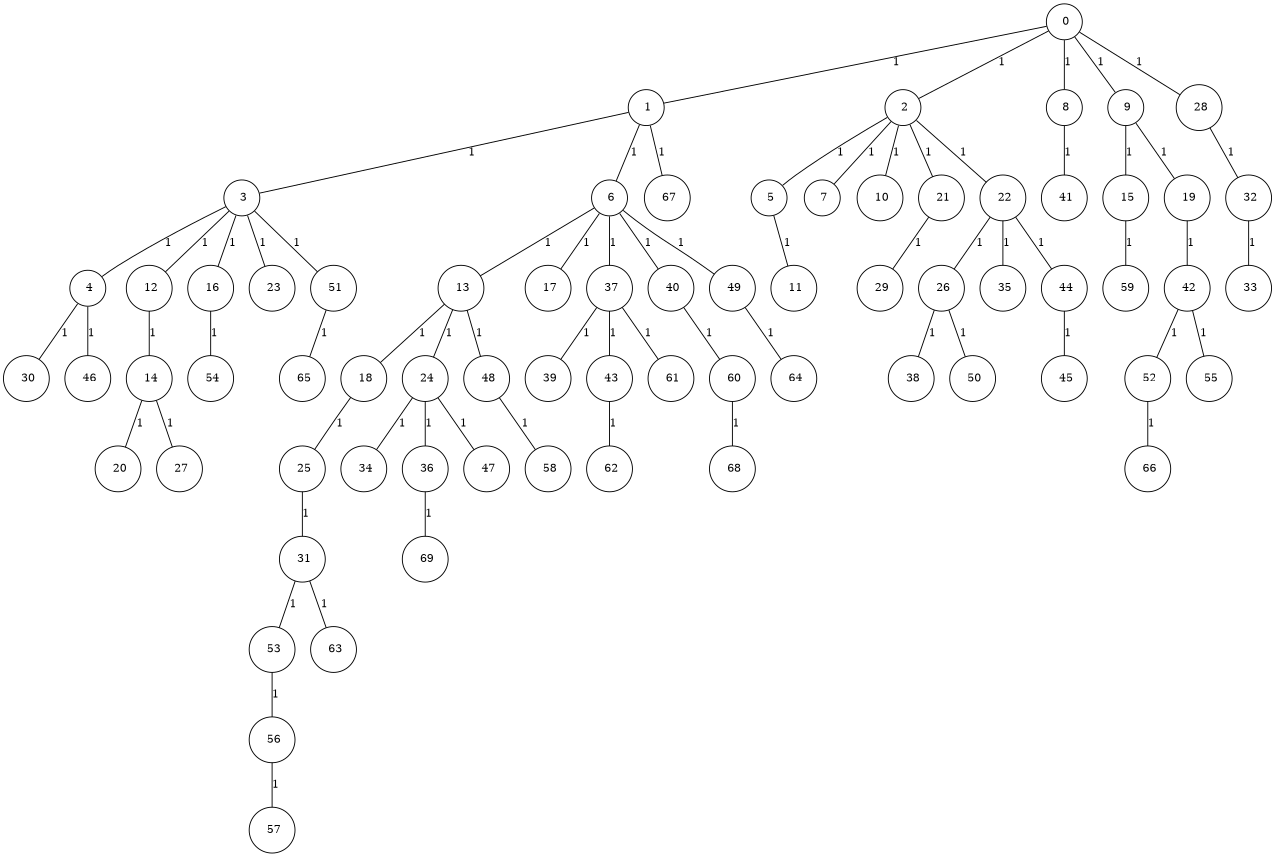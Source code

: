 graph G {
size="8.5,11;"
ratio = "expand;"
fixedsize="true;"
overlap="scale;"
node[shape=circle,width=.12,hight=.12,fontsize=12]
edge[fontsize=12]

0[label=" 0" color=black, pos="2.4605354,2.7442068!"];
1[label=" 1" color=black, pos="1.5300434,1.6843095!"];
2[label=" 2" color=black, pos="0.70392065,1.6369585!"];
3[label=" 3" color=black, pos="2.0745054,2.8718508!"];
4[label=" 4" color=black, pos="0.028654784,0.51192876!"];
5[label=" 5" color=black, pos="2.8045098,2.9536825!"];
6[label=" 6" color=black, pos="1.7447322,0.74316293!"];
7[label=" 7" color=black, pos="2.092576,1.4821074!"];
8[label=" 8" color=black, pos="2.3292851,0.31160237!"];
9[label=" 9" color=black, pos="0.29137773,2.1132737!"];
10[label=" 10" color=black, pos="1.9036619,2.0521674!"];
11[label=" 11" color=black, pos="0.80669306,1.4678232!"];
12[label=" 12" color=black, pos="0.27373112,0.9378264!"];
13[label=" 13" color=black, pos="0.41892462,1.1671044!"];
14[label=" 14" color=black, pos="1.4297136,0.8004396!"];
15[label=" 15" color=black, pos="0.34349713,0.075401085!"];
16[label=" 16" color=black, pos="0.50886125,0.53211085!"];
17[label=" 17" color=black, pos="1.3829153,1.7955374!"];
18[label=" 18" color=black, pos="1.3956169,2.2647446!"];
19[label=" 19" color=black, pos="0.77172296,1.0376578!"];
20[label=" 20" color=black, pos="1.7123198,2.123695!"];
21[label=" 21" color=black, pos="1.8669931,0.29490122!"];
22[label=" 22" color=black, pos="2.2010668,1.8189964!"];
23[label=" 23" color=black, pos="2.3778879,2.2173462!"];
24[label=" 24" color=black, pos="1.2814009,1.6869881!"];
25[label=" 25" color=black, pos="1.3948416,1.9508935!"];
26[label=" 26" color=black, pos="1.3302302,0.99276839!"];
27[label=" 27" color=black, pos="1.9482059,0.14740722!"];
28[label=" 28" color=black, pos="0.0059103272,2.7917702!"];
29[label=" 29" color=black, pos="1.5619016,2.1696101!"];
30[label=" 30" color=black, pos="0.18201222,1.3075322!"];
31[label=" 31" color=black, pos="1.8830039,1.4466492!"];
32[label=" 32" color=black, pos="0.27433539,0.82872104!"];
33[label=" 33" color=black, pos="0.61616267,2.4596355!"];
34[label=" 34" color=black, pos="2.9952526,1.048346!"];
35[label=" 35" color=black, pos="2.48283,0.60398428!"];
36[label=" 36" color=black, pos="1.4668554,1.3616437!"];
37[label=" 37" color=black, pos="1.4824259,0.79172532!"];
38[label=" 38" color=black, pos="0.51986033,1.2243381!"];
39[label=" 39" color=black, pos="1.6241359,1.567269!"];
40[label=" 40" color=black, pos="0.80462457,0.56764831!"];
41[label=" 41" color=black, pos="0.1756046,2.3671801!"];
42[label=" 42" color=black, pos="1.4796876,2.1143157!"];
43[label=" 43" color=black, pos="1.6112793,0.45125793!"];
44[label=" 44" color=black, pos="1.1140545,0.10689172!"];
45[label=" 45" color=black, pos="2.3441555,2.2609184!"];
46[label=" 46" color=black, pos="1.9978746,1.2668801!"];
47[label=" 47" color=black, pos="1.1562439,1.5204818!"];
48[label=" 48" color=black, pos="0.23013923,1.3816557!"];
49[label=" 49" color=black, pos="0.11541391,0.57660104!"];
50[label=" 50" color=black, pos="2.1643619,2.5576191!"];
51[label=" 51" color=black, pos="2.4092168,2.853776!"];
52[label=" 52" color=black, pos="0.82177873,1.1197516!"];
53[label=" 53" color=black, pos="1.8592848,0.02995015!"];
54[label=" 54" color=black, pos="0.86592659,0.47916986!"];
55[label=" 55" color=black, pos="2.1309794,2.9830389!"];
56[label=" 56" color=black, pos="2.0877818,2.7668625!"];
57[label=" 57" color=black, pos="2.1135304,2.7982973!"];
58[label=" 58" color=black, pos="1.0343803,0.053533589!"];
59[label=" 59" color=black, pos="1.3647934,2.9668684!"];
60[label=" 60" color=black, pos="0.86797729,1.3525065!"];
61[label=" 61" color=black, pos="0.46729002,2.5844214!"];
62[label=" 62" color=black, pos="0.67928687,0.35538708!"];
63[label=" 63" color=black, pos="2.0632429,1.171385!"];
64[label=" 64" color=black, pos="0.70312062,1.3542205!"];
65[label=" 65" color=black, pos="1.281711,2.0945434!"];
66[label=" 66" color=black, pos="0.50843418,0.7596884!"];
67[label=" 67" color=black, pos="0.055386558,2.0597998!"];
68[label=" 68" color=black, pos="2.8131768,1.6506259!"];
69[label=" 69" color=black, pos="1.7947629,0.61368342!"];
0--1[label="1"]
0--2[label="1"]
0--8[label="1"]
0--9[label="1"]
0--28[label="1"]
1--3[label="1"]
1--6[label="1"]
1--67[label="1"]
2--5[label="1"]
2--7[label="1"]
2--10[label="1"]
2--21[label="1"]
2--22[label="1"]
3--4[label="1"]
3--12[label="1"]
3--16[label="1"]
3--23[label="1"]
3--51[label="1"]
4--30[label="1"]
4--46[label="1"]
5--11[label="1"]
6--13[label="1"]
6--17[label="1"]
6--37[label="1"]
6--40[label="1"]
6--49[label="1"]
8--41[label="1"]
9--15[label="1"]
9--19[label="1"]
12--14[label="1"]
13--18[label="1"]
13--24[label="1"]
13--48[label="1"]
14--20[label="1"]
14--27[label="1"]
15--59[label="1"]
16--54[label="1"]
18--25[label="1"]
19--42[label="1"]
21--29[label="1"]
22--26[label="1"]
22--35[label="1"]
22--44[label="1"]
24--34[label="1"]
24--36[label="1"]
24--47[label="1"]
25--31[label="1"]
26--38[label="1"]
26--50[label="1"]
28--32[label="1"]
31--53[label="1"]
31--63[label="1"]
32--33[label="1"]
36--69[label="1"]
37--39[label="1"]
37--43[label="1"]
37--61[label="1"]
40--60[label="1"]
42--52[label="1"]
42--55[label="1"]
43--62[label="1"]
44--45[label="1"]
48--58[label="1"]
49--64[label="1"]
51--65[label="1"]
52--66[label="1"]
53--56[label="1"]
56--57[label="1"]
60--68[label="1"]

}
